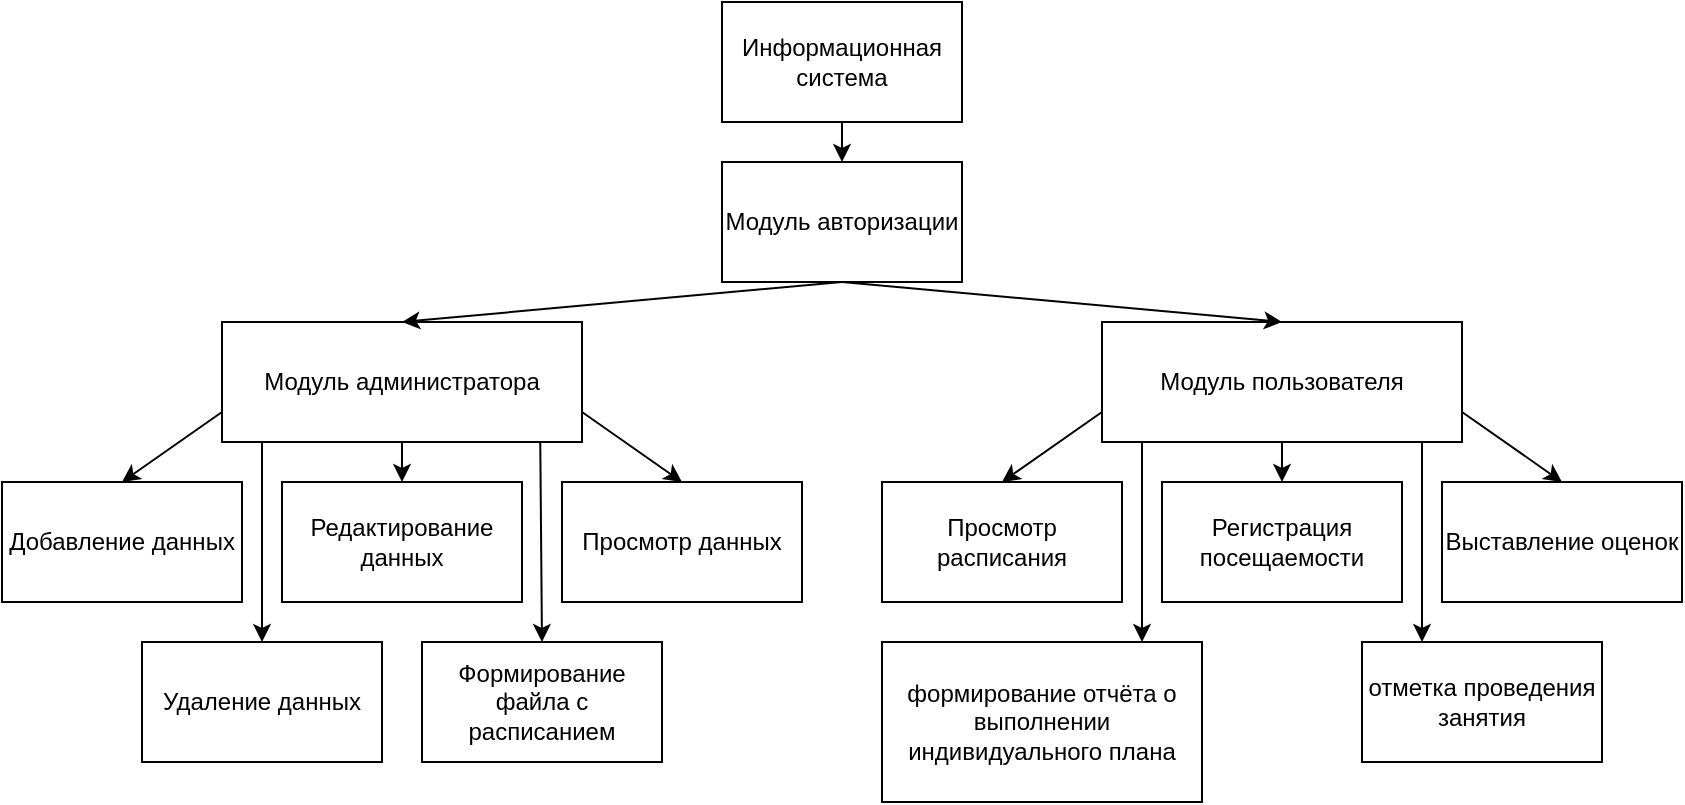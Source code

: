 <mxfile version="19.0.0" type="github">
  <diagram id="dxsCkdT6mXpU9T70Jx5Z" name="Page-1">
    <mxGraphModel dx="1455" dy="692" grid="1" gridSize="10" guides="1" tooltips="1" connect="1" arrows="1" fold="1" page="1" pageScale="1" pageWidth="827" pageHeight="1169" math="0" shadow="0">
      <root>
        <mxCell id="0" />
        <mxCell id="1" parent="0" />
        <mxCell id="iWz-e2gxmmqD6nIMcaIJ-20" value="" style="endArrow=classic;html=1;rounded=0;entryX=0.5;entryY=0;entryDx=0;entryDy=0;exitX=0.884;exitY=0.987;exitDx=0;exitDy=0;exitPerimeter=0;" parent="1" source="iWz-e2gxmmqD6nIMcaIJ-3" target="iWz-e2gxmmqD6nIMcaIJ-9" edge="1">
          <mxGeometry width="50" height="50" relative="1" as="geometry">
            <mxPoint x="200" y="380" as="sourcePoint" />
            <mxPoint x="400" y="410" as="targetPoint" />
          </mxGeometry>
        </mxCell>
        <mxCell id="iWz-e2gxmmqD6nIMcaIJ-1" value="Информационная система" style="rounded=0;whiteSpace=wrap;html=1;" parent="1" vertex="1">
          <mxGeometry x="360" y="160" width="120" height="60" as="geometry" />
        </mxCell>
        <mxCell id="iWz-e2gxmmqD6nIMcaIJ-2" value="Модуль авторизации" style="rounded=0;whiteSpace=wrap;html=1;" parent="1" vertex="1">
          <mxGeometry x="360" y="240" width="120" height="60" as="geometry" />
        </mxCell>
        <mxCell id="iWz-e2gxmmqD6nIMcaIJ-3" value="Модуль администратора" style="rounded=0;whiteSpace=wrap;html=1;" parent="1" vertex="1">
          <mxGeometry x="110" y="320" width="180" height="60" as="geometry" />
        </mxCell>
        <mxCell id="iWz-e2gxmmqD6nIMcaIJ-25" style="edgeStyle=orthogonalEdgeStyle;rounded=0;orthogonalLoop=1;jettySize=auto;html=1;exitX=0.5;exitY=1;exitDx=0;exitDy=0;entryX=0.5;entryY=0;entryDx=0;entryDy=0;" parent="1" source="iWz-e2gxmmqD6nIMcaIJ-4" target="iWz-e2gxmmqD6nIMcaIJ-11" edge="1">
          <mxGeometry relative="1" as="geometry" />
        </mxCell>
        <mxCell id="iWz-e2gxmmqD6nIMcaIJ-4" value="Модуль пользователя" style="rounded=0;whiteSpace=wrap;html=1;" parent="1" vertex="1">
          <mxGeometry x="550" y="320" width="180" height="60" as="geometry" />
        </mxCell>
        <mxCell id="iWz-e2gxmmqD6nIMcaIJ-5" value="Добавление данных" style="rounded=0;whiteSpace=wrap;html=1;" parent="1" vertex="1">
          <mxGeometry y="400" width="120" height="60" as="geometry" />
        </mxCell>
        <mxCell id="iWz-e2gxmmqD6nIMcaIJ-6" value="Редактирование данных" style="rounded=0;whiteSpace=wrap;html=1;" parent="1" vertex="1">
          <mxGeometry x="140" y="400" width="120" height="60" as="geometry" />
        </mxCell>
        <mxCell id="iWz-e2gxmmqD6nIMcaIJ-7" value="Удаление данных" style="rounded=0;whiteSpace=wrap;html=1;" parent="1" vertex="1">
          <mxGeometry x="70" y="480" width="120" height="60" as="geometry" />
        </mxCell>
        <mxCell id="iWz-e2gxmmqD6nIMcaIJ-8" value="Просмотр данных" style="rounded=0;whiteSpace=wrap;html=1;" parent="1" vertex="1">
          <mxGeometry x="280" y="400" width="120" height="60" as="geometry" />
        </mxCell>
        <mxCell id="iWz-e2gxmmqD6nIMcaIJ-9" value="Формирование файла с расписанием" style="rounded=0;whiteSpace=wrap;html=1;" parent="1" vertex="1">
          <mxGeometry x="210" y="480" width="120" height="60" as="geometry" />
        </mxCell>
        <mxCell id="iWz-e2gxmmqD6nIMcaIJ-10" value="Просмотр расписания" style="rounded=0;whiteSpace=wrap;html=1;" parent="1" vertex="1">
          <mxGeometry x="440" y="400" width="120" height="60" as="geometry" />
        </mxCell>
        <mxCell id="iWz-e2gxmmqD6nIMcaIJ-11" value="Регистрация посещаемости" style="rounded=0;whiteSpace=wrap;html=1;" parent="1" vertex="1">
          <mxGeometry x="580" y="400" width="120" height="60" as="geometry" />
        </mxCell>
        <mxCell id="iWz-e2gxmmqD6nIMcaIJ-12" value="Выставление оценок" style="rounded=0;whiteSpace=wrap;html=1;" parent="1" vertex="1">
          <mxGeometry x="720" y="400" width="120" height="60" as="geometry" />
        </mxCell>
        <mxCell id="iWz-e2gxmmqD6nIMcaIJ-13" value="" style="endArrow=classic;html=1;rounded=0;exitX=0.5;exitY=1;exitDx=0;exitDy=0;entryX=0.5;entryY=0;entryDx=0;entryDy=0;" parent="1" source="iWz-e2gxmmqD6nIMcaIJ-1" target="iWz-e2gxmmqD6nIMcaIJ-2" edge="1">
          <mxGeometry width="50" height="50" relative="1" as="geometry">
            <mxPoint x="350" y="460" as="sourcePoint" />
            <mxPoint x="420" y="240" as="targetPoint" />
          </mxGeometry>
        </mxCell>
        <mxCell id="iWz-e2gxmmqD6nIMcaIJ-15" value="" style="endArrow=classic;html=1;rounded=0;exitX=0.5;exitY=1;exitDx=0;exitDy=0;entryX=0.5;entryY=0;entryDx=0;entryDy=0;" parent="1" source="iWz-e2gxmmqD6nIMcaIJ-2" target="iWz-e2gxmmqD6nIMcaIJ-3" edge="1">
          <mxGeometry width="50" height="50" relative="1" as="geometry">
            <mxPoint x="350" y="460" as="sourcePoint" />
            <mxPoint x="400" y="410" as="targetPoint" />
          </mxGeometry>
        </mxCell>
        <mxCell id="iWz-e2gxmmqD6nIMcaIJ-16" value="" style="endArrow=classic;html=1;rounded=0;exitX=0.5;exitY=1;exitDx=0;exitDy=0;entryX=0.5;entryY=0;entryDx=0;entryDy=0;" parent="1" source="iWz-e2gxmmqD6nIMcaIJ-2" target="iWz-e2gxmmqD6nIMcaIJ-4" edge="1">
          <mxGeometry width="50" height="50" relative="1" as="geometry">
            <mxPoint x="410" y="350" as="sourcePoint" />
            <mxPoint x="460" y="300" as="targetPoint" />
          </mxGeometry>
        </mxCell>
        <mxCell id="iWz-e2gxmmqD6nIMcaIJ-17" value="" style="endArrow=classic;html=1;rounded=0;exitX=1;exitY=0.75;exitDx=0;exitDy=0;" parent="1" source="iWz-e2gxmmqD6nIMcaIJ-3" edge="1">
          <mxGeometry width="50" height="50" relative="1" as="geometry">
            <mxPoint x="350" y="460" as="sourcePoint" />
            <mxPoint x="340" y="400" as="targetPoint" />
          </mxGeometry>
        </mxCell>
        <mxCell id="iWz-e2gxmmqD6nIMcaIJ-18" value="" style="endArrow=classic;html=1;rounded=0;exitX=0.5;exitY=1;exitDx=0;exitDy=0;" parent="1" source="iWz-e2gxmmqD6nIMcaIJ-3" target="iWz-e2gxmmqD6nIMcaIJ-6" edge="1">
          <mxGeometry width="50" height="50" relative="1" as="geometry">
            <mxPoint x="350" y="460" as="sourcePoint" />
            <mxPoint x="400" y="410" as="targetPoint" />
          </mxGeometry>
        </mxCell>
        <mxCell id="iWz-e2gxmmqD6nIMcaIJ-19" value="" style="endArrow=classic;html=1;rounded=0;entryX=0.5;entryY=0;entryDx=0;entryDy=0;exitX=0;exitY=0.75;exitDx=0;exitDy=0;" parent="1" source="iWz-e2gxmmqD6nIMcaIJ-3" target="iWz-e2gxmmqD6nIMcaIJ-5" edge="1">
          <mxGeometry width="50" height="50" relative="1" as="geometry">
            <mxPoint x="200" y="380" as="sourcePoint" />
            <mxPoint x="400" y="410" as="targetPoint" />
          </mxGeometry>
        </mxCell>
        <mxCell id="iWz-e2gxmmqD6nIMcaIJ-21" value="" style="endArrow=classic;html=1;rounded=0;entryX=0.5;entryY=0;entryDx=0;entryDy=0;" parent="1" target="iWz-e2gxmmqD6nIMcaIJ-7" edge="1">
          <mxGeometry width="50" height="50" relative="1" as="geometry">
            <mxPoint x="130" y="380" as="sourcePoint" />
            <mxPoint x="400" y="410" as="targetPoint" />
          </mxGeometry>
        </mxCell>
        <mxCell id="P6R-fLQgAJbrhMCsGC3Y-1" value="формирование отчёта о выполнении индивидуального плана" style="rounded=0;whiteSpace=wrap;html=1;" vertex="1" parent="1">
          <mxGeometry x="440" y="480" width="160" height="80" as="geometry" />
        </mxCell>
        <mxCell id="P6R-fLQgAJbrhMCsGC3Y-2" value="отметка проведения занятия" style="rounded=0;whiteSpace=wrap;html=1;" vertex="1" parent="1">
          <mxGeometry x="680" y="480" width="120" height="60" as="geometry" />
        </mxCell>
        <mxCell id="P6R-fLQgAJbrhMCsGC3Y-5" value="" style="endArrow=classic;html=1;rounded=0;entryX=0.75;entryY=0;entryDx=0;entryDy=0;" edge="1" parent="1">
          <mxGeometry width="50" height="50" relative="1" as="geometry">
            <mxPoint x="710" y="380" as="sourcePoint" />
            <mxPoint x="710" y="480" as="targetPoint" />
          </mxGeometry>
        </mxCell>
        <mxCell id="P6R-fLQgAJbrhMCsGC3Y-6" value="" style="endArrow=classic;html=1;rounded=0;entryX=0.75;entryY=0;entryDx=0;entryDy=0;" edge="1" parent="1">
          <mxGeometry width="50" height="50" relative="1" as="geometry">
            <mxPoint x="570" y="380" as="sourcePoint" />
            <mxPoint x="570" y="480" as="targetPoint" />
          </mxGeometry>
        </mxCell>
        <mxCell id="P6R-fLQgAJbrhMCsGC3Y-8" value="" style="endArrow=classic;html=1;rounded=0;exitX=1;exitY=0.75;exitDx=0;exitDy=0;entryX=0.5;entryY=0;entryDx=0;entryDy=0;" edge="1" parent="1" source="iWz-e2gxmmqD6nIMcaIJ-4" target="iWz-e2gxmmqD6nIMcaIJ-12">
          <mxGeometry width="50" height="50" relative="1" as="geometry">
            <mxPoint x="710" y="460" as="sourcePoint" />
            <mxPoint x="760" y="410" as="targetPoint" />
          </mxGeometry>
        </mxCell>
        <mxCell id="P6R-fLQgAJbrhMCsGC3Y-9" value="" style="endArrow=classic;html=1;rounded=0;exitX=0;exitY=0.75;exitDx=0;exitDy=0;entryX=0.5;entryY=0;entryDx=0;entryDy=0;" edge="1" parent="1" source="iWz-e2gxmmqD6nIMcaIJ-4" target="iWz-e2gxmmqD6nIMcaIJ-10">
          <mxGeometry width="50" height="50" relative="1" as="geometry">
            <mxPoint x="710" y="460" as="sourcePoint" />
            <mxPoint x="760" y="410" as="targetPoint" />
          </mxGeometry>
        </mxCell>
      </root>
    </mxGraphModel>
  </diagram>
</mxfile>
